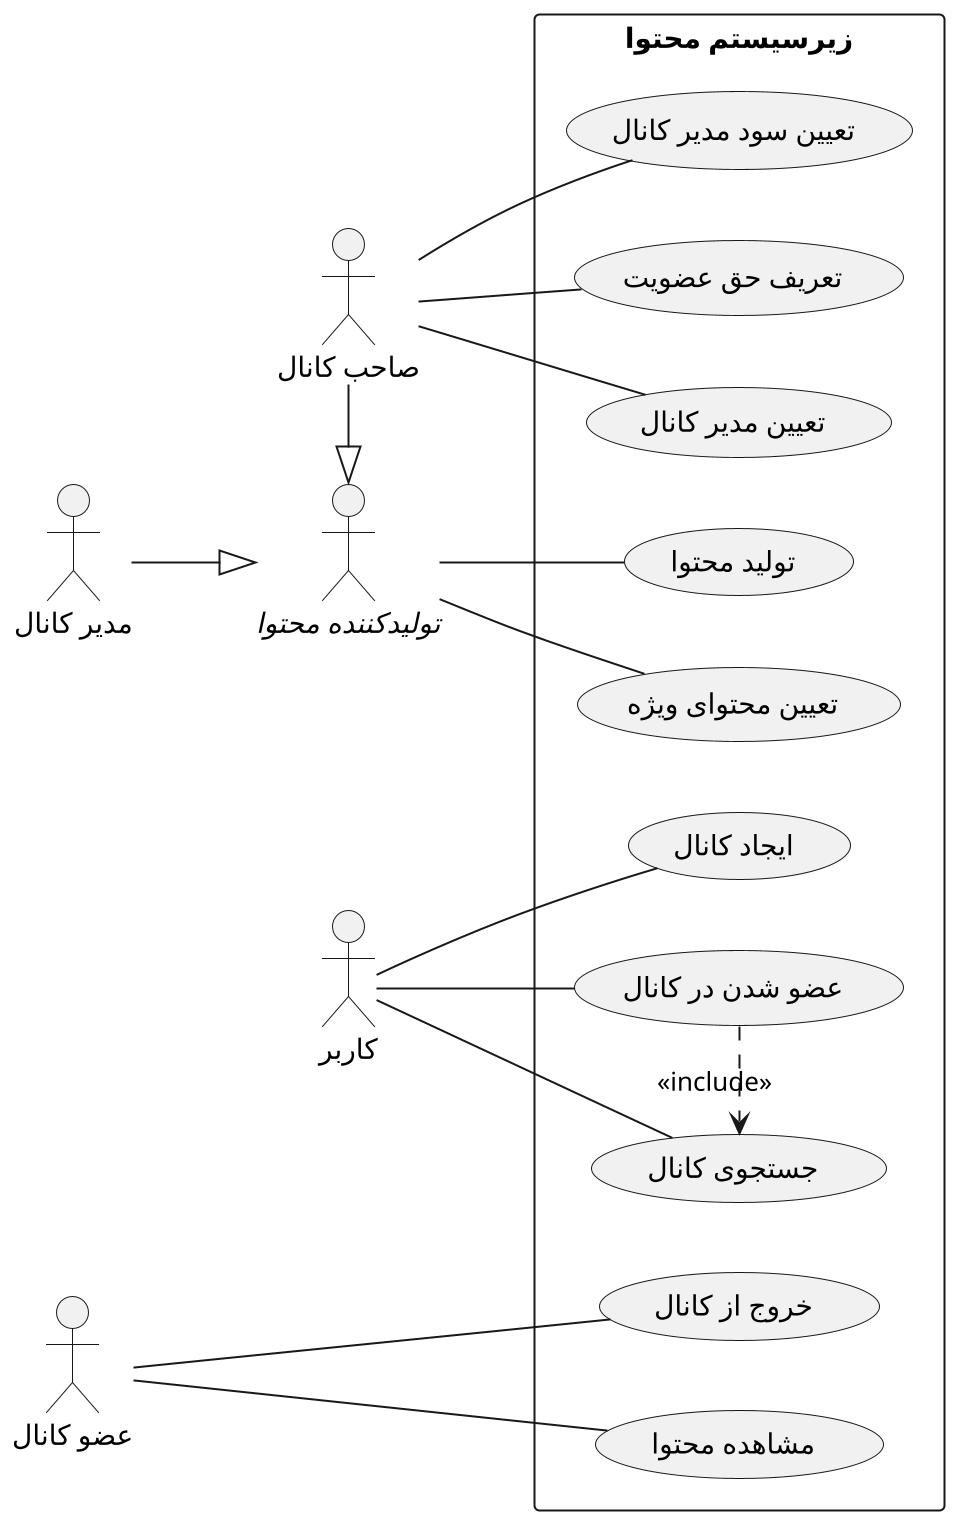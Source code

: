@startuml content_subsystem

scale 2
left to right direction
skinparam ActorFontName B Nazanin
skinparam UsecaseFontName B Nazanin
skinparam TitleFontName B Nazanin

rectangle "زیرسیستم محتوا"{
    usecase "عضو شدن در کانال" as join
    usecase "مشاهده محتوا" as see
    usecase "ایجاد کانال" as start
    usecase "تولید محتوا" as create
    usecase "تعیین محتوای ویژه" as specialize
    usecase "تعریف حق عضویت" as fee
    usecase "تعیین مدیر کانال" as raise
    usecase "تعیین سود مدیر کانال" as salary
    usecase "خروج از کانال" as delete
    usecase "جستجوی کانال" as search
}

actor "کاربر" as user
actor "عضو کانال" as member
actor "//تولیدکننده محتوا//" as producer
actor "مدیر کانال" as admin
actor "صاحب کانال" as owner

admin --|> producer
owner -|> producer

user -- join
user -- search
member --- see
member --- delete
user -- start
producer -- create
producer -- specialize
owner -- fee
owner -- raise
owner -- salary

join .> search : <<include>>

@enduml